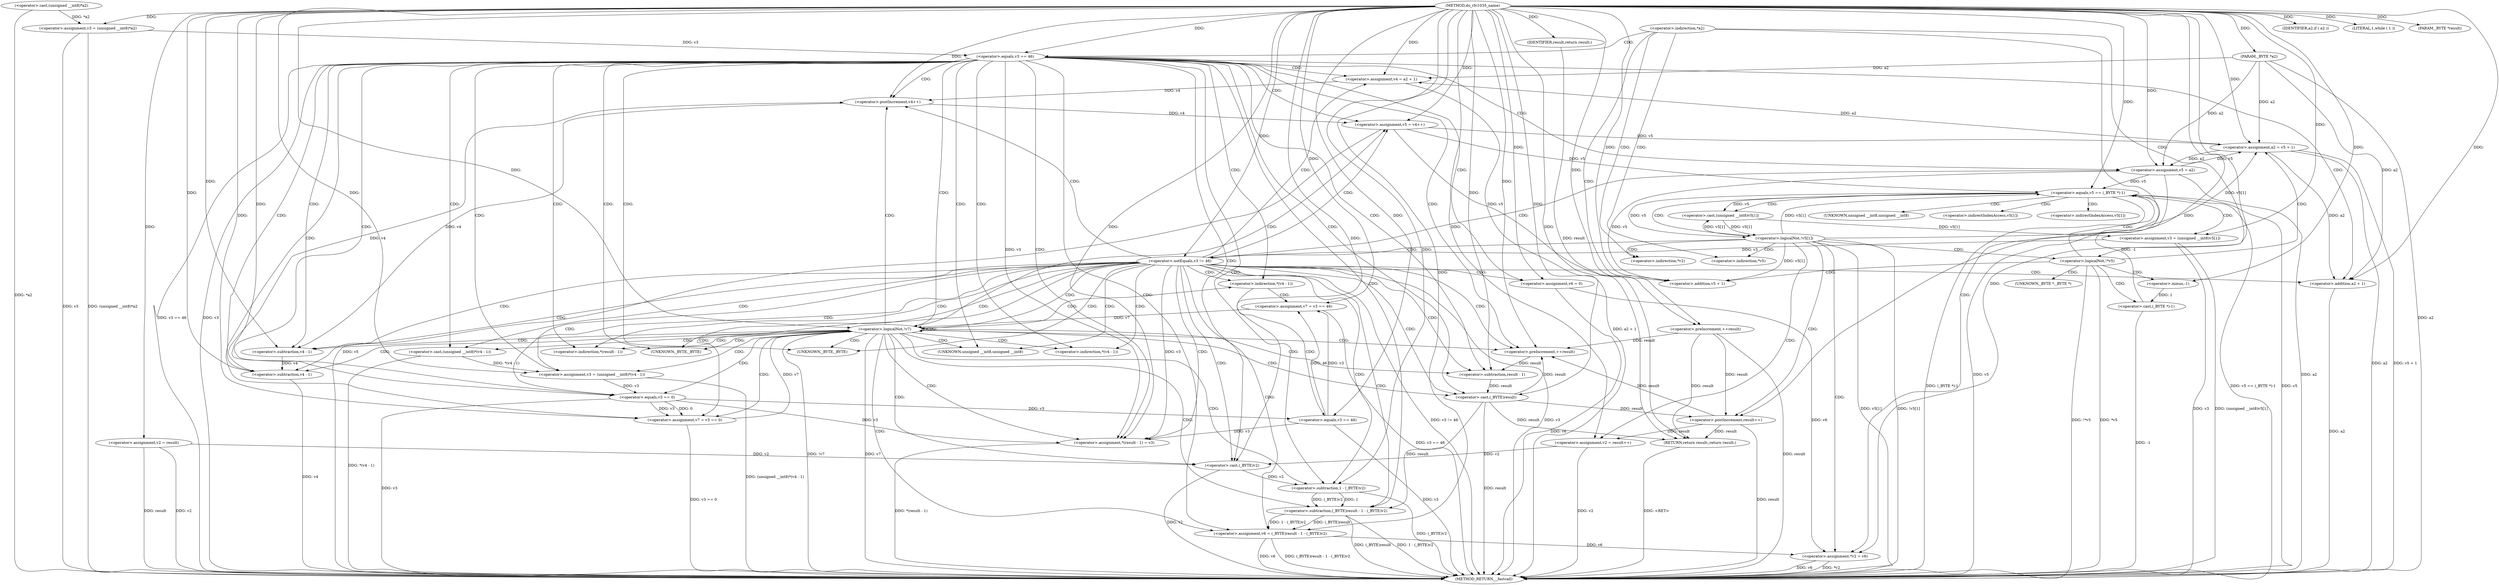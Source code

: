digraph do_rfc1035_name {  
"1000107" [label = "(METHOD,do_rfc1035_name)" ]
"1000252" [label = "(METHOD_RETURN,__fastcall)" ]
"1000108" [label = "(PARAM,_BYTE *result)" ]
"1000109" [label = "(PARAM,_BYTE *a2)" ]
"1000117" [label = "(<operator>.assignment,v2 = result)" ]
"1000121" [label = "(IDENTIFIER,a2,if ( a2 ))" ]
"1000123" [label = "(<operator>.assignment,v3 = (unsigned __int8)*a2)" ]
"1000125" [label = "(<operator>.cast,(unsigned __int8)*a2)" ]
"1000133" [label = "(<operator>.preIncrement,++result)" ]
"1000136" [label = "(<operator>.equals,v3 == 46)" ]
"1000141" [label = "(<operator>.assignment,v4 = a2 + 1)" ]
"1000143" [label = "(<operator>.addition,a2 + 1)" ]
"1000148" [label = "(<operator>.preIncrement,++result)" ]
"1000150" [label = "(<operator>.assignment,v5 = v4++)" ]
"1000152" [label = "(<operator>.postIncrement,v4++)" ]
"1000154" [label = "(<operator>.assignment,*(result - 1) = v3)" ]
"1000156" [label = "(<operator>.subtraction,result - 1)" ]
"1000160" [label = "(<operator>.assignment,v6 = (_BYTE)result - 1 - (_BYTE)v2)" ]
"1000162" [label = "(<operator>.subtraction,(_BYTE)result - 1 - (_BYTE)v2)" ]
"1000163" [label = "(<operator>.cast,(_BYTE)result)" ]
"1000166" [label = "(<operator>.subtraction,1 - (_BYTE)v2)" ]
"1000168" [label = "(<operator>.cast,(_BYTE)v2)" ]
"1000171" [label = "(<operator>.assignment,v3 = (unsigned __int8)*(v4 - 1))" ]
"1000173" [label = "(<operator>.cast,(unsigned __int8)*(v4 - 1))" ]
"1000176" [label = "(<operator>.subtraction,v4 - 1)" ]
"1000179" [label = "(<operator>.assignment,v7 = v3 == 0)" ]
"1000181" [label = "(<operator>.equals,v3 == 0)" ]
"1000186" [label = "(<operator>.subtraction,v4 - 1)" ]
"1000189" [label = "(<operator>.assignment,v7 = v3 == 46)" ]
"1000191" [label = "(<operator>.equals,v3 == 46)" ]
"1000194" [label = "(<operator>.logicalNot,!v7)" ]
"1000197" [label = "(LITERAL,1,while ( 1 ))" ]
"1000199" [label = "(<operator>.assignment,*v2 = v6)" ]
"1000204" [label = "(<operator>.logicalNot,!*v5)" ]
"1000208" [label = "(<operator>.assignment,a2 = v5 + 1)" ]
"1000210" [label = "(<operator>.addition,v5 + 1)" ]
"1000214" [label = "(<operator>.equals,v5 == (_BYTE *)-1)" ]
"1000216" [label = "(<operator>.cast,(_BYTE *)-1)" ]
"1000218" [label = "(<operator>.minus,-1)" ]
"1000221" [label = "(<operator>.assignment,v3 = (unsigned __int8)v5[1])" ]
"1000223" [label = "(<operator>.cast,(unsigned __int8)v5[1])" ]
"1000229" [label = "(<operator>.logicalNot,!v5[1])" ]
"1000234" [label = "(<operator>.assignment,v2 = result++)" ]
"1000236" [label = "(<operator>.postIncrement,result++)" ]
"1000239" [label = "(<operator>.notEquals,v3 != 46)" ]
"1000244" [label = "(<operator>.assignment,v5 = a2)" ]
"1000247" [label = "(<operator>.assignment,v6 = 0)" ]
"1000250" [label = "(RETURN,return result;,return result;)" ]
"1000251" [label = "(IDENTIFIER,result,return result;)" ]
"1000130" [label = "(<operator>.indirection,*a2)" ]
"1000155" [label = "(<operator>.indirection,*(result - 1))" ]
"1000164" [label = "(UNKNOWN,_BYTE,_BYTE)" ]
"1000169" [label = "(UNKNOWN,_BYTE,_BYTE)" ]
"1000174" [label = "(UNKNOWN,unsigned __int8,unsigned __int8)" ]
"1000175" [label = "(<operator>.indirection,*(v4 - 1))" ]
"1000185" [label = "(<operator>.indirection,*(v4 - 1))" ]
"1000200" [label = "(<operator>.indirection,*v2)" ]
"1000205" [label = "(<operator>.indirection,*v5)" ]
"1000217" [label = "(UNKNOWN,_BYTE *,_BYTE *)" ]
"1000224" [label = "(UNKNOWN,unsigned __int8,unsigned __int8)" ]
"1000225" [label = "(<operator>.indirectIndexAccess,v5[1])" ]
"1000230" [label = "(<operator>.indirectIndexAccess,v5[1])" ]
  "1000179" -> "1000252"  [ label = "DDG: v3 == 0"] 
  "1000123" -> "1000252"  [ label = "DDG: v3"] 
  "1000117" -> "1000252"  [ label = "DDG: v2"] 
  "1000221" -> "1000252"  [ label = "DDG: v3"] 
  "1000186" -> "1000252"  [ label = "DDG: v4"] 
  "1000143" -> "1000252"  [ label = "DDG: a2"] 
  "1000136" -> "1000252"  [ label = "DDG: v3 == 46"] 
  "1000160" -> "1000252"  [ label = "DDG: v6"] 
  "1000216" -> "1000252"  [ label = "DDG: -1"] 
  "1000194" -> "1000252"  [ label = "DDG: !v7"] 
  "1000141" -> "1000252"  [ label = "DDG: a2 + 1"] 
  "1000204" -> "1000252"  [ label = "DDG: *v5"] 
  "1000199" -> "1000252"  [ label = "DDG: *v2"] 
  "1000189" -> "1000252"  [ label = "DDG: v3 == 46"] 
  "1000125" -> "1000252"  [ label = "DDG: *a2"] 
  "1000162" -> "1000252"  [ label = "DDG: (_BYTE)result"] 
  "1000109" -> "1000252"  [ label = "DDG: a2"] 
  "1000221" -> "1000252"  [ label = "DDG: (unsigned __int8)v5[1]"] 
  "1000239" -> "1000252"  [ label = "DDG: v3 != 46"] 
  "1000162" -> "1000252"  [ label = "DDG: 1 - (_BYTE)v2"] 
  "1000244" -> "1000252"  [ label = "DDG: a2"] 
  "1000229" -> "1000252"  [ label = "DDG: v5[1]"] 
  "1000229" -> "1000252"  [ label = "DDG: !v5[1]"] 
  "1000136" -> "1000252"  [ label = "DDG: v3"] 
  "1000133" -> "1000252"  [ label = "DDG: result"] 
  "1000214" -> "1000252"  [ label = "DDG: v5 == (_BYTE *)-1"] 
  "1000117" -> "1000252"  [ label = "DDG: result"] 
  "1000181" -> "1000252"  [ label = "DDG: v3"] 
  "1000204" -> "1000252"  [ label = "DDG: !*v5"] 
  "1000154" -> "1000252"  [ label = "DDG: *(result - 1)"] 
  "1000214" -> "1000252"  [ label = "DDG: v5"] 
  "1000236" -> "1000252"  [ label = "DDG: result"] 
  "1000247" -> "1000252"  [ label = "DDG: v6"] 
  "1000168" -> "1000252"  [ label = "DDG: v2"] 
  "1000208" -> "1000252"  [ label = "DDG: a2"] 
  "1000123" -> "1000252"  [ label = "DDG: (unsigned __int8)*a2"] 
  "1000191" -> "1000252"  [ label = "DDG: v3"] 
  "1000214" -> "1000252"  [ label = "DDG: (_BYTE *)-1"] 
  "1000171" -> "1000252"  [ label = "DDG: (unsigned __int8)*(v4 - 1)"] 
  "1000208" -> "1000252"  [ label = "DDG: v5 + 1"] 
  "1000194" -> "1000252"  [ label = "DDG: v7"] 
  "1000173" -> "1000252"  [ label = "DDG: *(v4 - 1)"] 
  "1000199" -> "1000252"  [ label = "DDG: v6"] 
  "1000239" -> "1000252"  [ label = "DDG: v3"] 
  "1000244" -> "1000252"  [ label = "DDG: v5"] 
  "1000166" -> "1000252"  [ label = "DDG: (_BYTE)v2"] 
  "1000163" -> "1000252"  [ label = "DDG: result"] 
  "1000234" -> "1000252"  [ label = "DDG: v2"] 
  "1000160" -> "1000252"  [ label = "DDG: (_BYTE)result - 1 - (_BYTE)v2"] 
  "1000150" -> "1000252"  [ label = "DDG: v5"] 
  "1000250" -> "1000252"  [ label = "DDG: <RET>"] 
  "1000107" -> "1000108"  [ label = "DDG: "] 
  "1000107" -> "1000109"  [ label = "DDG: "] 
  "1000107" -> "1000117"  [ label = "DDG: "] 
  "1000107" -> "1000121"  [ label = "DDG: "] 
  "1000125" -> "1000123"  [ label = "DDG: *a2"] 
  "1000107" -> "1000123"  [ label = "DDG: "] 
  "1000107" -> "1000133"  [ label = "DDG: "] 
  "1000123" -> "1000136"  [ label = "DDG: v3"] 
  "1000107" -> "1000136"  [ label = "DDG: "] 
  "1000208" -> "1000141"  [ label = "DDG: a2"] 
  "1000109" -> "1000141"  [ label = "DDG: a2"] 
  "1000107" -> "1000141"  [ label = "DDG: "] 
  "1000208" -> "1000143"  [ label = "DDG: a2"] 
  "1000109" -> "1000143"  [ label = "DDG: a2"] 
  "1000107" -> "1000143"  [ label = "DDG: "] 
  "1000133" -> "1000148"  [ label = "DDG: result"] 
  "1000236" -> "1000148"  [ label = "DDG: result"] 
  "1000163" -> "1000148"  [ label = "DDG: result"] 
  "1000107" -> "1000148"  [ label = "DDG: "] 
  "1000107" -> "1000150"  [ label = "DDG: "] 
  "1000152" -> "1000150"  [ label = "DDG: v4"] 
  "1000141" -> "1000152"  [ label = "DDG: v4"] 
  "1000186" -> "1000152"  [ label = "DDG: v4"] 
  "1000107" -> "1000152"  [ label = "DDG: "] 
  "1000136" -> "1000154"  [ label = "DDG: v3"] 
  "1000181" -> "1000154"  [ label = "DDG: v3"] 
  "1000191" -> "1000154"  [ label = "DDG: v3"] 
  "1000239" -> "1000154"  [ label = "DDG: v3"] 
  "1000107" -> "1000154"  [ label = "DDG: "] 
  "1000148" -> "1000156"  [ label = "DDG: result"] 
  "1000107" -> "1000156"  [ label = "DDG: "] 
  "1000162" -> "1000160"  [ label = "DDG: (_BYTE)result"] 
  "1000162" -> "1000160"  [ label = "DDG: 1 - (_BYTE)v2"] 
  "1000107" -> "1000160"  [ label = "DDG: "] 
  "1000163" -> "1000162"  [ label = "DDG: result"] 
  "1000156" -> "1000163"  [ label = "DDG: result"] 
  "1000107" -> "1000163"  [ label = "DDG: "] 
  "1000166" -> "1000162"  [ label = "DDG: 1"] 
  "1000166" -> "1000162"  [ label = "DDG: (_BYTE)v2"] 
  "1000107" -> "1000166"  [ label = "DDG: "] 
  "1000168" -> "1000166"  [ label = "DDG: v2"] 
  "1000117" -> "1000168"  [ label = "DDG: v2"] 
  "1000234" -> "1000168"  [ label = "DDG: v2"] 
  "1000107" -> "1000168"  [ label = "DDG: "] 
  "1000173" -> "1000171"  [ label = "DDG: *(v4 - 1)"] 
  "1000107" -> "1000171"  [ label = "DDG: "] 
  "1000152" -> "1000176"  [ label = "DDG: v4"] 
  "1000107" -> "1000176"  [ label = "DDG: "] 
  "1000181" -> "1000179"  [ label = "DDG: v3"] 
  "1000181" -> "1000179"  [ label = "DDG: 0"] 
  "1000107" -> "1000179"  [ label = "DDG: "] 
  "1000171" -> "1000181"  [ label = "DDG: v3"] 
  "1000107" -> "1000181"  [ label = "DDG: "] 
  "1000176" -> "1000186"  [ label = "DDG: v4"] 
  "1000107" -> "1000186"  [ label = "DDG: "] 
  "1000191" -> "1000189"  [ label = "DDG: v3"] 
  "1000191" -> "1000189"  [ label = "DDG: 46"] 
  "1000107" -> "1000189"  [ label = "DDG: "] 
  "1000181" -> "1000191"  [ label = "DDG: v3"] 
  "1000107" -> "1000191"  [ label = "DDG: "] 
  "1000179" -> "1000194"  [ label = "DDG: v7"] 
  "1000189" -> "1000194"  [ label = "DDG: v7"] 
  "1000107" -> "1000194"  [ label = "DDG: "] 
  "1000107" -> "1000197"  [ label = "DDG: "] 
  "1000160" -> "1000199"  [ label = "DDG: v6"] 
  "1000247" -> "1000199"  [ label = "DDG: v6"] 
  "1000107" -> "1000199"  [ label = "DDG: "] 
  "1000229" -> "1000208"  [ label = "DDG: v5[1]"] 
  "1000244" -> "1000208"  [ label = "DDG: v5"] 
  "1000150" -> "1000208"  [ label = "DDG: v5"] 
  "1000107" -> "1000208"  [ label = "DDG: "] 
  "1000109" -> "1000208"  [ label = "DDG: a2"] 
  "1000229" -> "1000210"  [ label = "DDG: v5[1]"] 
  "1000244" -> "1000210"  [ label = "DDG: v5"] 
  "1000150" -> "1000210"  [ label = "DDG: v5"] 
  "1000107" -> "1000210"  [ label = "DDG: "] 
  "1000229" -> "1000214"  [ label = "DDG: v5[1]"] 
  "1000107" -> "1000214"  [ label = "DDG: "] 
  "1000244" -> "1000214"  [ label = "DDG: v5"] 
  "1000150" -> "1000214"  [ label = "DDG: v5"] 
  "1000216" -> "1000214"  [ label = "DDG: -1"] 
  "1000218" -> "1000216"  [ label = "DDG: 1"] 
  "1000107" -> "1000218"  [ label = "DDG: "] 
  "1000223" -> "1000221"  [ label = "DDG: v5[1]"] 
  "1000107" -> "1000221"  [ label = "DDG: "] 
  "1000229" -> "1000223"  [ label = "DDG: v5[1]"] 
  "1000214" -> "1000223"  [ label = "DDG: v5"] 
  "1000214" -> "1000229"  [ label = "DDG: v5"] 
  "1000223" -> "1000229"  [ label = "DDG: v5[1]"] 
  "1000107" -> "1000234"  [ label = "DDG: "] 
  "1000236" -> "1000234"  [ label = "DDG: result"] 
  "1000133" -> "1000236"  [ label = "DDG: result"] 
  "1000163" -> "1000236"  [ label = "DDG: result"] 
  "1000107" -> "1000236"  [ label = "DDG: "] 
  "1000221" -> "1000239"  [ label = "DDG: v3"] 
  "1000107" -> "1000239"  [ label = "DDG: "] 
  "1000208" -> "1000244"  [ label = "DDG: a2"] 
  "1000109" -> "1000244"  [ label = "DDG: a2"] 
  "1000107" -> "1000244"  [ label = "DDG: "] 
  "1000107" -> "1000247"  [ label = "DDG: "] 
  "1000251" -> "1000250"  [ label = "DDG: result"] 
  "1000133" -> "1000250"  [ label = "DDG: result"] 
  "1000236" -> "1000250"  [ label = "DDG: result"] 
  "1000163" -> "1000250"  [ label = "DDG: result"] 
  "1000107" -> "1000250"  [ label = "DDG: "] 
  "1000107" -> "1000251"  [ label = "DDG: "] 
  "1000130" -> "1000136"  [ label = "CDG: "] 
  "1000130" -> "1000133"  [ label = "CDG: "] 
  "1000130" -> "1000205"  [ label = "CDG: "] 
  "1000130" -> "1000204"  [ label = "CDG: "] 
  "1000130" -> "1000200"  [ label = "CDG: "] 
  "1000130" -> "1000199"  [ label = "CDG: "] 
  "1000136" -> "1000176"  [ label = "CDG: "] 
  "1000136" -> "1000175"  [ label = "CDG: "] 
  "1000136" -> "1000174"  [ label = "CDG: "] 
  "1000136" -> "1000173"  [ label = "CDG: "] 
  "1000136" -> "1000171"  [ label = "CDG: "] 
  "1000136" -> "1000169"  [ label = "CDG: "] 
  "1000136" -> "1000168"  [ label = "CDG: "] 
  "1000136" -> "1000166"  [ label = "CDG: "] 
  "1000136" -> "1000164"  [ label = "CDG: "] 
  "1000136" -> "1000163"  [ label = "CDG: "] 
  "1000136" -> "1000162"  [ label = "CDG: "] 
  "1000136" -> "1000186"  [ label = "CDG: "] 
  "1000136" -> "1000185"  [ label = "CDG: "] 
  "1000136" -> "1000181"  [ label = "CDG: "] 
  "1000136" -> "1000179"  [ label = "CDG: "] 
  "1000136" -> "1000194"  [ label = "CDG: "] 
  "1000136" -> "1000247"  [ label = "CDG: "] 
  "1000136" -> "1000244"  [ label = "CDG: "] 
  "1000136" -> "1000143"  [ label = "CDG: "] 
  "1000136" -> "1000141"  [ label = "CDG: "] 
  "1000136" -> "1000160"  [ label = "CDG: "] 
  "1000136" -> "1000156"  [ label = "CDG: "] 
  "1000136" -> "1000155"  [ label = "CDG: "] 
  "1000136" -> "1000154"  [ label = "CDG: "] 
  "1000136" -> "1000152"  [ label = "CDG: "] 
  "1000136" -> "1000150"  [ label = "CDG: "] 
  "1000136" -> "1000148"  [ label = "CDG: "] 
  "1000185" -> "1000191"  [ label = "CDG: "] 
  "1000185" -> "1000189"  [ label = "CDG: "] 
  "1000194" -> "1000176"  [ label = "CDG: "] 
  "1000194" -> "1000175"  [ label = "CDG: "] 
  "1000194" -> "1000174"  [ label = "CDG: "] 
  "1000194" -> "1000173"  [ label = "CDG: "] 
  "1000194" -> "1000171"  [ label = "CDG: "] 
  "1000194" -> "1000169"  [ label = "CDG: "] 
  "1000194" -> "1000168"  [ label = "CDG: "] 
  "1000194" -> "1000166"  [ label = "CDG: "] 
  "1000194" -> "1000164"  [ label = "CDG: "] 
  "1000194" -> "1000163"  [ label = "CDG: "] 
  "1000194" -> "1000162"  [ label = "CDG: "] 
  "1000194" -> "1000186"  [ label = "CDG: "] 
  "1000194" -> "1000185"  [ label = "CDG: "] 
  "1000194" -> "1000181"  [ label = "CDG: "] 
  "1000194" -> "1000179"  [ label = "CDG: "] 
  "1000194" -> "1000194"  [ label = "CDG: "] 
  "1000194" -> "1000160"  [ label = "CDG: "] 
  "1000194" -> "1000156"  [ label = "CDG: "] 
  "1000194" -> "1000155"  [ label = "CDG: "] 
  "1000194" -> "1000154"  [ label = "CDG: "] 
  "1000194" -> "1000152"  [ label = "CDG: "] 
  "1000194" -> "1000150"  [ label = "CDG: "] 
  "1000194" -> "1000148"  [ label = "CDG: "] 
  "1000204" -> "1000208"  [ label = "CDG: "] 
  "1000204" -> "1000218"  [ label = "CDG: "] 
  "1000204" -> "1000217"  [ label = "CDG: "] 
  "1000204" -> "1000216"  [ label = "CDG: "] 
  "1000204" -> "1000214"  [ label = "CDG: "] 
  "1000204" -> "1000210"  [ label = "CDG: "] 
  "1000214" -> "1000224"  [ label = "CDG: "] 
  "1000214" -> "1000223"  [ label = "CDG: "] 
  "1000214" -> "1000221"  [ label = "CDG: "] 
  "1000214" -> "1000230"  [ label = "CDG: "] 
  "1000214" -> "1000229"  [ label = "CDG: "] 
  "1000214" -> "1000225"  [ label = "CDG: "] 
  "1000229" -> "1000239"  [ label = "CDG: "] 
  "1000229" -> "1000236"  [ label = "CDG: "] 
  "1000229" -> "1000234"  [ label = "CDG: "] 
  "1000229" -> "1000205"  [ label = "CDG: "] 
  "1000229" -> "1000204"  [ label = "CDG: "] 
  "1000229" -> "1000200"  [ label = "CDG: "] 
  "1000229" -> "1000199"  [ label = "CDG: "] 
  "1000239" -> "1000176"  [ label = "CDG: "] 
  "1000239" -> "1000175"  [ label = "CDG: "] 
  "1000239" -> "1000174"  [ label = "CDG: "] 
  "1000239" -> "1000173"  [ label = "CDG: "] 
  "1000239" -> "1000171"  [ label = "CDG: "] 
  "1000239" -> "1000169"  [ label = "CDG: "] 
  "1000239" -> "1000168"  [ label = "CDG: "] 
  "1000239" -> "1000166"  [ label = "CDG: "] 
  "1000239" -> "1000164"  [ label = "CDG: "] 
  "1000239" -> "1000163"  [ label = "CDG: "] 
  "1000239" -> "1000162"  [ label = "CDG: "] 
  "1000239" -> "1000186"  [ label = "CDG: "] 
  "1000239" -> "1000185"  [ label = "CDG: "] 
  "1000239" -> "1000181"  [ label = "CDG: "] 
  "1000239" -> "1000179"  [ label = "CDG: "] 
  "1000239" -> "1000194"  [ label = "CDG: "] 
  "1000239" -> "1000247"  [ label = "CDG: "] 
  "1000239" -> "1000244"  [ label = "CDG: "] 
  "1000239" -> "1000143"  [ label = "CDG: "] 
  "1000239" -> "1000141"  [ label = "CDG: "] 
  "1000239" -> "1000160"  [ label = "CDG: "] 
  "1000239" -> "1000156"  [ label = "CDG: "] 
  "1000239" -> "1000155"  [ label = "CDG: "] 
  "1000239" -> "1000154"  [ label = "CDG: "] 
  "1000239" -> "1000152"  [ label = "CDG: "] 
  "1000239" -> "1000150"  [ label = "CDG: "] 
  "1000239" -> "1000148"  [ label = "CDG: "] 
}
